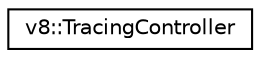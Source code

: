 digraph "Graphical Class Hierarchy"
{
  edge [fontname="Helvetica",fontsize="10",labelfontname="Helvetica",labelfontsize="10"];
  node [fontname="Helvetica",fontsize="10",shape=record];
  rankdir="LR";
  Node1 [label="v8::TracingController",height=0.2,width=0.4,color="black", fillcolor="white", style="filled",URL="$classv8_1_1TracingController.html"];
}
